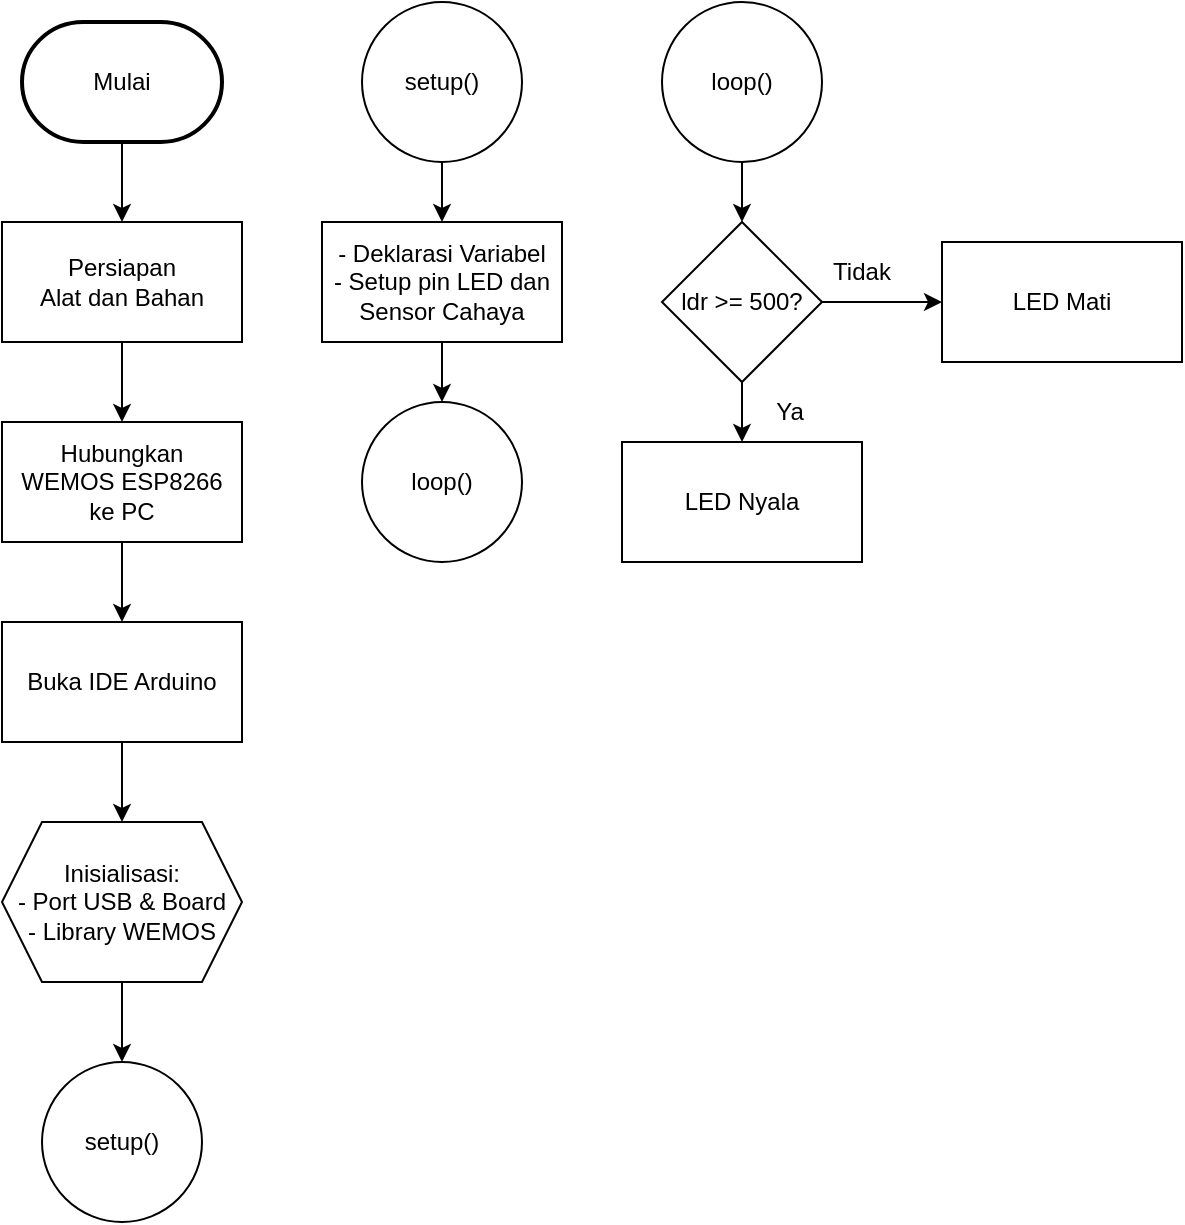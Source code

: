 <mxfile version="24.7.16">
  <diagram id="C5RBs43oDa-KdzZeNtuy" name="Page-1">
    <mxGraphModel dx="1134" dy="640" grid="1" gridSize="10" guides="1" tooltips="1" connect="1" arrows="1" fold="1" page="1" pageScale="1" pageWidth="827" pageHeight="1169" math="0" shadow="0">
      <root>
        <mxCell id="WIyWlLk6GJQsqaUBKTNV-0" />
        <mxCell id="WIyWlLk6GJQsqaUBKTNV-1" parent="WIyWlLk6GJQsqaUBKTNV-0" />
        <mxCell id="wXyPlDKi4pSDwO5Pxs9V-2" style="edgeStyle=orthogonalEdgeStyle;rounded=0;orthogonalLoop=1;jettySize=auto;html=1;entryX=0.5;entryY=0;entryDx=0;entryDy=0;" parent="WIyWlLk6GJQsqaUBKTNV-1" source="wXyPlDKi4pSDwO5Pxs9V-0" target="wXyPlDKi4pSDwO5Pxs9V-1" edge="1">
          <mxGeometry relative="1" as="geometry" />
        </mxCell>
        <mxCell id="wXyPlDKi4pSDwO5Pxs9V-0" value="Mulai" style="strokeWidth=2;html=1;shape=mxgraph.flowchart.terminator;whiteSpace=wrap;" parent="WIyWlLk6GJQsqaUBKTNV-1" vertex="1">
          <mxGeometry x="160" y="170" width="100" height="60" as="geometry" />
        </mxCell>
        <mxCell id="wXyPlDKi4pSDwO5Pxs9V-4" style="edgeStyle=orthogonalEdgeStyle;rounded=0;orthogonalLoop=1;jettySize=auto;html=1;entryX=0.5;entryY=0;entryDx=0;entryDy=0;" parent="WIyWlLk6GJQsqaUBKTNV-1" source="wXyPlDKi4pSDwO5Pxs9V-1" target="wXyPlDKi4pSDwO5Pxs9V-3" edge="1">
          <mxGeometry relative="1" as="geometry" />
        </mxCell>
        <mxCell id="wXyPlDKi4pSDwO5Pxs9V-1" value="Persiapan &lt;br&gt;Alat dan Bahan" style="rounded=0;whiteSpace=wrap;html=1;" parent="WIyWlLk6GJQsqaUBKTNV-1" vertex="1">
          <mxGeometry x="150" y="270" width="120" height="60" as="geometry" />
        </mxCell>
        <mxCell id="wXyPlDKi4pSDwO5Pxs9V-6" style="edgeStyle=orthogonalEdgeStyle;rounded=0;orthogonalLoop=1;jettySize=auto;html=1;entryX=0.5;entryY=0;entryDx=0;entryDy=0;" parent="WIyWlLk6GJQsqaUBKTNV-1" source="wXyPlDKi4pSDwO5Pxs9V-3" target="wXyPlDKi4pSDwO5Pxs9V-5" edge="1">
          <mxGeometry relative="1" as="geometry" />
        </mxCell>
        <mxCell id="wXyPlDKi4pSDwO5Pxs9V-3" value="Hubungkan &lt;br&gt;WEMOS ESP8266 &lt;br&gt;ke PC" style="rounded=0;whiteSpace=wrap;html=1;" parent="WIyWlLk6GJQsqaUBKTNV-1" vertex="1">
          <mxGeometry x="150" y="370" width="120" height="60" as="geometry" />
        </mxCell>
        <mxCell id="wXyPlDKi4pSDwO5Pxs9V-8" style="edgeStyle=orthogonalEdgeStyle;rounded=0;orthogonalLoop=1;jettySize=auto;html=1;entryX=0.5;entryY=0;entryDx=0;entryDy=0;" parent="WIyWlLk6GJQsqaUBKTNV-1" source="wXyPlDKi4pSDwO5Pxs9V-5" target="wXyPlDKi4pSDwO5Pxs9V-7" edge="1">
          <mxGeometry relative="1" as="geometry" />
        </mxCell>
        <mxCell id="wXyPlDKi4pSDwO5Pxs9V-5" value="Buka IDE Arduino" style="rounded=0;whiteSpace=wrap;html=1;" parent="WIyWlLk6GJQsqaUBKTNV-1" vertex="1">
          <mxGeometry x="150" y="470" width="120" height="60" as="geometry" />
        </mxCell>
        <mxCell id="wXyPlDKi4pSDwO5Pxs9V-10" style="edgeStyle=orthogonalEdgeStyle;rounded=0;orthogonalLoop=1;jettySize=auto;html=1;entryX=0.5;entryY=0;entryDx=0;entryDy=0;" parent="WIyWlLk6GJQsqaUBKTNV-1" source="wXyPlDKi4pSDwO5Pxs9V-7" target="wXyPlDKi4pSDwO5Pxs9V-9" edge="1">
          <mxGeometry relative="1" as="geometry" />
        </mxCell>
        <mxCell id="wXyPlDKi4pSDwO5Pxs9V-7" value="Inisialisasi:&lt;div&gt;- Port USB &amp;amp; Board&lt;/div&gt;&lt;div&gt;- Library WEMOS&lt;/div&gt;" style="shape=hexagon;perimeter=hexagonPerimeter2;whiteSpace=wrap;html=1;fixedSize=1;" parent="WIyWlLk6GJQsqaUBKTNV-1" vertex="1">
          <mxGeometry x="150" y="570" width="120" height="80" as="geometry" />
        </mxCell>
        <mxCell id="wXyPlDKi4pSDwO5Pxs9V-9" value="setup()" style="ellipse;whiteSpace=wrap;html=1;aspect=fixed;" parent="WIyWlLk6GJQsqaUBKTNV-1" vertex="1">
          <mxGeometry x="170" y="690" width="80" height="80" as="geometry" />
        </mxCell>
        <mxCell id="wXyPlDKi4pSDwO5Pxs9V-13" style="edgeStyle=orthogonalEdgeStyle;rounded=0;orthogonalLoop=1;jettySize=auto;html=1;" parent="WIyWlLk6GJQsqaUBKTNV-1" source="wXyPlDKi4pSDwO5Pxs9V-11" target="wXyPlDKi4pSDwO5Pxs9V-12" edge="1">
          <mxGeometry relative="1" as="geometry" />
        </mxCell>
        <mxCell id="wXyPlDKi4pSDwO5Pxs9V-11" value="setup()" style="ellipse;whiteSpace=wrap;html=1;aspect=fixed;" parent="WIyWlLk6GJQsqaUBKTNV-1" vertex="1">
          <mxGeometry x="330" y="160" width="80" height="80" as="geometry" />
        </mxCell>
        <mxCell id="wXyPlDKi4pSDwO5Pxs9V-15" style="edgeStyle=orthogonalEdgeStyle;rounded=0;orthogonalLoop=1;jettySize=auto;html=1;entryX=0.5;entryY=0;entryDx=0;entryDy=0;" parent="WIyWlLk6GJQsqaUBKTNV-1" source="wXyPlDKi4pSDwO5Pxs9V-12" target="wXyPlDKi4pSDwO5Pxs9V-14" edge="1">
          <mxGeometry relative="1" as="geometry" />
        </mxCell>
        <mxCell id="wXyPlDKi4pSDwO5Pxs9V-12" value="- Deklarasi Variabel&lt;div&gt;- Setup pin LED dan Sensor Cahaya&lt;/div&gt;" style="rounded=0;whiteSpace=wrap;html=1;" parent="WIyWlLk6GJQsqaUBKTNV-1" vertex="1">
          <mxGeometry x="310" y="270" width="120" height="60" as="geometry" />
        </mxCell>
        <mxCell id="wXyPlDKi4pSDwO5Pxs9V-14" value="loop()" style="ellipse;whiteSpace=wrap;html=1;aspect=fixed;" parent="WIyWlLk6GJQsqaUBKTNV-1" vertex="1">
          <mxGeometry x="330" y="360" width="80" height="80" as="geometry" />
        </mxCell>
        <mxCell id="wXyPlDKi4pSDwO5Pxs9V-18" style="edgeStyle=orthogonalEdgeStyle;rounded=0;orthogonalLoop=1;jettySize=auto;html=1;entryX=0.5;entryY=0;entryDx=0;entryDy=0;" parent="WIyWlLk6GJQsqaUBKTNV-1" source="wXyPlDKi4pSDwO5Pxs9V-16" target="wXyPlDKi4pSDwO5Pxs9V-17" edge="1">
          <mxGeometry relative="1" as="geometry" />
        </mxCell>
        <mxCell id="wXyPlDKi4pSDwO5Pxs9V-16" value="loop()" style="ellipse;whiteSpace=wrap;html=1;aspect=fixed;" parent="WIyWlLk6GJQsqaUBKTNV-1" vertex="1">
          <mxGeometry x="480" y="160" width="80" height="80" as="geometry" />
        </mxCell>
        <mxCell id="wXyPlDKi4pSDwO5Pxs9V-20" style="edgeStyle=orthogonalEdgeStyle;rounded=0;orthogonalLoop=1;jettySize=auto;html=1;entryX=0.5;entryY=0;entryDx=0;entryDy=0;" parent="WIyWlLk6GJQsqaUBKTNV-1" source="wXyPlDKi4pSDwO5Pxs9V-17" target="wXyPlDKi4pSDwO5Pxs9V-19" edge="1">
          <mxGeometry relative="1" as="geometry" />
        </mxCell>
        <mxCell id="wXyPlDKi4pSDwO5Pxs9V-23" style="edgeStyle=orthogonalEdgeStyle;rounded=0;orthogonalLoop=1;jettySize=auto;html=1;entryX=0;entryY=0.5;entryDx=0;entryDy=0;" parent="WIyWlLk6GJQsqaUBKTNV-1" source="wXyPlDKi4pSDwO5Pxs9V-17" target="wXyPlDKi4pSDwO5Pxs9V-22" edge="1">
          <mxGeometry relative="1" as="geometry" />
        </mxCell>
        <mxCell id="wXyPlDKi4pSDwO5Pxs9V-17" value="ldr &amp;gt;= 500?" style="rhombus;whiteSpace=wrap;html=1;" parent="WIyWlLk6GJQsqaUBKTNV-1" vertex="1">
          <mxGeometry x="480" y="270" width="80" height="80" as="geometry" />
        </mxCell>
        <mxCell id="wXyPlDKi4pSDwO5Pxs9V-19" value="LED Nyala" style="rounded=0;whiteSpace=wrap;html=1;" parent="WIyWlLk6GJQsqaUBKTNV-1" vertex="1">
          <mxGeometry x="460" y="380" width="120" height="60" as="geometry" />
        </mxCell>
        <mxCell id="wXyPlDKi4pSDwO5Pxs9V-21" value="Ya" style="text;html=1;align=center;verticalAlign=middle;whiteSpace=wrap;rounded=0;" parent="WIyWlLk6GJQsqaUBKTNV-1" vertex="1">
          <mxGeometry x="514" y="350" width="60" height="30" as="geometry" />
        </mxCell>
        <mxCell id="wXyPlDKi4pSDwO5Pxs9V-22" value="LED Mati" style="rounded=0;whiteSpace=wrap;html=1;" parent="WIyWlLk6GJQsqaUBKTNV-1" vertex="1">
          <mxGeometry x="620" y="280" width="120" height="60" as="geometry" />
        </mxCell>
        <mxCell id="wXyPlDKi4pSDwO5Pxs9V-24" value="Tidak" style="text;html=1;align=center;verticalAlign=middle;whiteSpace=wrap;rounded=0;" parent="WIyWlLk6GJQsqaUBKTNV-1" vertex="1">
          <mxGeometry x="550" y="280" width="60" height="30" as="geometry" />
        </mxCell>
      </root>
    </mxGraphModel>
  </diagram>
</mxfile>
